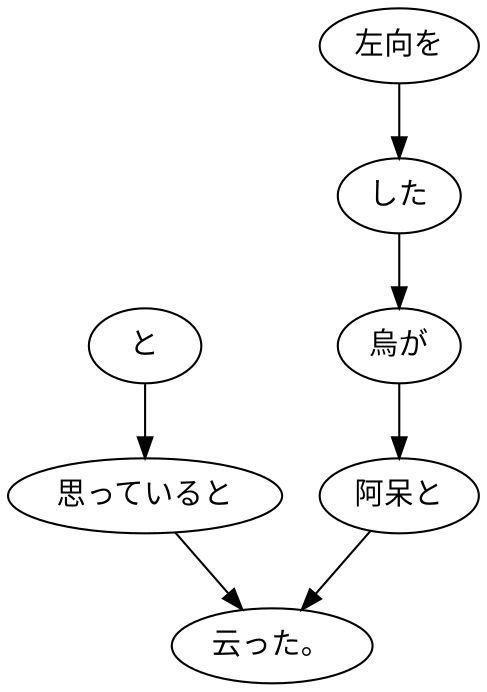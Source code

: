 digraph graph4150 {
	node0 [label="と"];
	node1 [label="思っていると"];
	node2 [label="左向を"];
	node3 [label="した"];
	node4 [label="烏が"];
	node5 [label="阿呆と"];
	node6 [label="云った。"];
	node0 -> node1;
	node1 -> node6;
	node2 -> node3;
	node3 -> node4;
	node4 -> node5;
	node5 -> node6;
}
